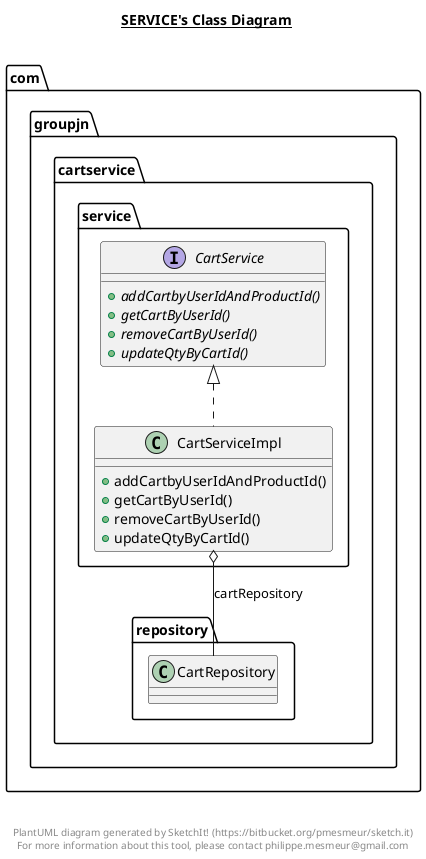 @startuml

title __SERVICE's Class Diagram__\n

  namespace com.groupjn.cartservice {
    namespace service {
      interface com.groupjn.cartservice.service.CartService {
          {abstract} + addCartbyUserIdAndProductId()
          {abstract} + getCartByUserId()
          {abstract} + removeCartByUserId()
          {abstract} + updateQtyByCartId()
      }
    }
  }
  

  namespace com.groupjn.cartservice {
    namespace service {
      class com.groupjn.cartservice.service.CartServiceImpl {
          + addCartbyUserIdAndProductId()
          + getCartByUserId()
          + removeCartByUserId()
          + updateQtyByCartId()
      }
    }
  }
  

  com.groupjn.cartservice.service.CartServiceImpl .up.|> com.groupjn.cartservice.service.CartService
  com.groupjn.cartservice.service.CartServiceImpl o-- com.groupjn.cartservice.repository.CartRepository : cartRepository


right footer


PlantUML diagram generated by SketchIt! (https://bitbucket.org/pmesmeur/sketch.it)
For more information about this tool, please contact philippe.mesmeur@gmail.com
endfooter

@enduml
